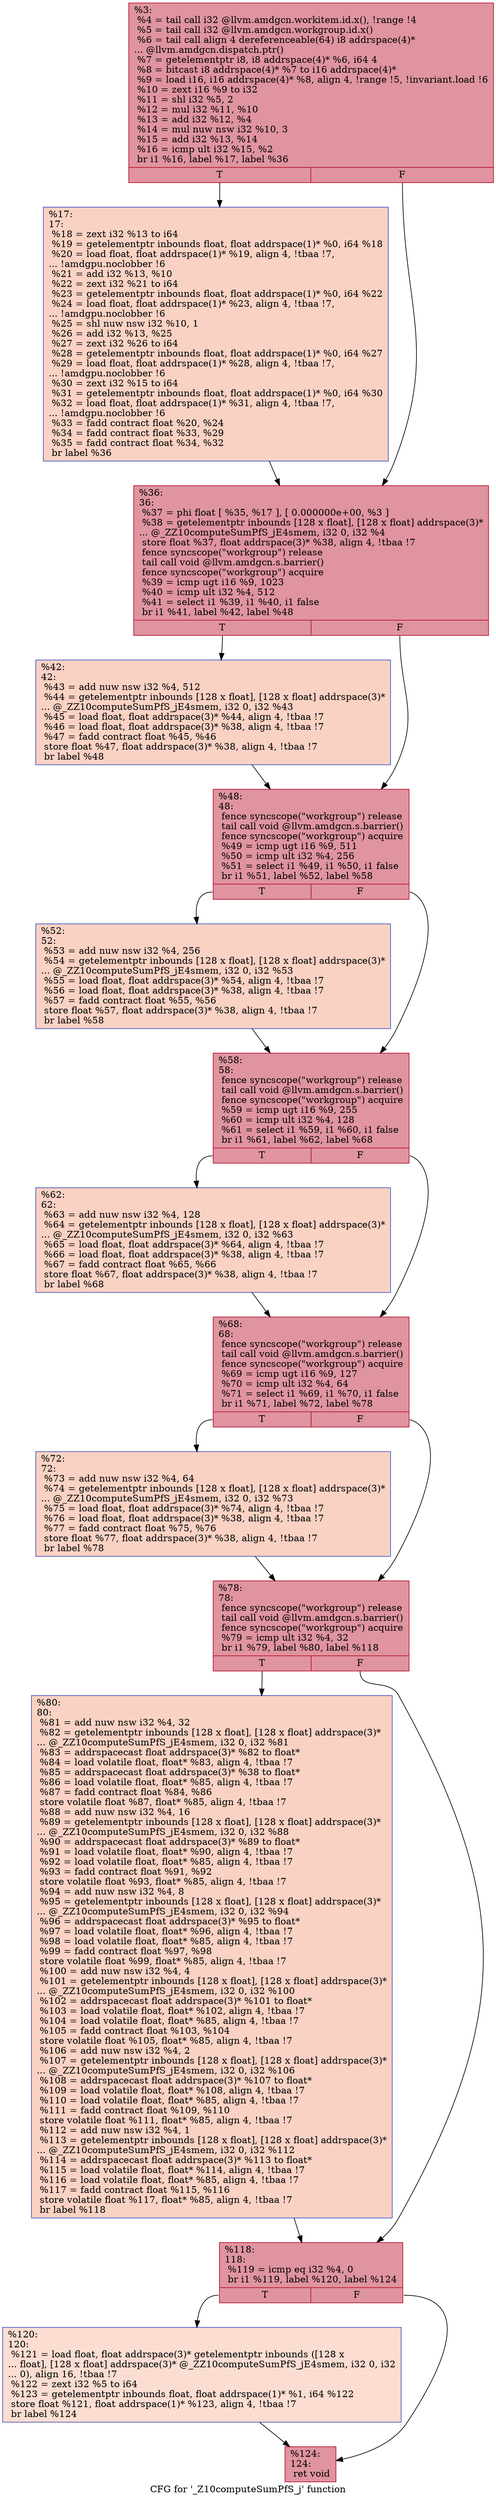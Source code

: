 digraph "CFG for '_Z10computeSumPfS_j' function" {
	label="CFG for '_Z10computeSumPfS_j' function";

	Node0x59d3940 [shape=record,color="#b70d28ff", style=filled, fillcolor="#b70d2870",label="{%3:\l  %4 = tail call i32 @llvm.amdgcn.workitem.id.x(), !range !4\l  %5 = tail call i32 @llvm.amdgcn.workgroup.id.x()\l  %6 = tail call align 4 dereferenceable(64) i8 addrspace(4)*\l... @llvm.amdgcn.dispatch.ptr()\l  %7 = getelementptr i8, i8 addrspace(4)* %6, i64 4\l  %8 = bitcast i8 addrspace(4)* %7 to i16 addrspace(4)*\l  %9 = load i16, i16 addrspace(4)* %8, align 4, !range !5, !invariant.load !6\l  %10 = zext i16 %9 to i32\l  %11 = shl i32 %5, 2\l  %12 = mul i32 %11, %10\l  %13 = add i32 %12, %4\l  %14 = mul nuw nsw i32 %10, 3\l  %15 = add i32 %13, %14\l  %16 = icmp ult i32 %15, %2\l  br i1 %16, label %17, label %36\l|{<s0>T|<s1>F}}"];
	Node0x59d3940:s0 -> Node0x59d46d0;
	Node0x59d3940:s1 -> Node0x59d5290;
	Node0x59d46d0 [shape=record,color="#3d50c3ff", style=filled, fillcolor="#f4987a70",label="{%17:\l17:                                               \l  %18 = zext i32 %13 to i64\l  %19 = getelementptr inbounds float, float addrspace(1)* %0, i64 %18\l  %20 = load float, float addrspace(1)* %19, align 4, !tbaa !7,\l... !amdgpu.noclobber !6\l  %21 = add i32 %13, %10\l  %22 = zext i32 %21 to i64\l  %23 = getelementptr inbounds float, float addrspace(1)* %0, i64 %22\l  %24 = load float, float addrspace(1)* %23, align 4, !tbaa !7,\l... !amdgpu.noclobber !6\l  %25 = shl nuw nsw i32 %10, 1\l  %26 = add i32 %13, %25\l  %27 = zext i32 %26 to i64\l  %28 = getelementptr inbounds float, float addrspace(1)* %0, i64 %27\l  %29 = load float, float addrspace(1)* %28, align 4, !tbaa !7,\l... !amdgpu.noclobber !6\l  %30 = zext i32 %15 to i64\l  %31 = getelementptr inbounds float, float addrspace(1)* %0, i64 %30\l  %32 = load float, float addrspace(1)* %31, align 4, !tbaa !7,\l... !amdgpu.noclobber !6\l  %33 = fadd contract float %20, %24\l  %34 = fadd contract float %33, %29\l  %35 = fadd contract float %34, %32\l  br label %36\l}"];
	Node0x59d46d0 -> Node0x59d5290;
	Node0x59d5290 [shape=record,color="#b70d28ff", style=filled, fillcolor="#b70d2870",label="{%36:\l36:                                               \l  %37 = phi float [ %35, %17 ], [ 0.000000e+00, %3 ]\l  %38 = getelementptr inbounds [128 x float], [128 x float] addrspace(3)*\l... @_ZZ10computeSumPfS_jE4smem, i32 0, i32 %4\l  store float %37, float addrspace(3)* %38, align 4, !tbaa !7\l  fence syncscope(\"workgroup\") release\l  tail call void @llvm.amdgcn.s.barrier()\l  fence syncscope(\"workgroup\") acquire\l  %39 = icmp ugt i16 %9, 1023\l  %40 = icmp ult i32 %4, 512\l  %41 = select i1 %39, i1 %40, i1 false\l  br i1 %41, label %42, label %48\l|{<s0>T|<s1>F}}"];
	Node0x59d5290:s0 -> Node0x59d8750;
	Node0x59d5290:s1 -> Node0x59d87e0;
	Node0x59d8750 [shape=record,color="#3d50c3ff", style=filled, fillcolor="#f4987a70",label="{%42:\l42:                                               \l  %43 = add nuw nsw i32 %4, 512\l  %44 = getelementptr inbounds [128 x float], [128 x float] addrspace(3)*\l... @_ZZ10computeSumPfS_jE4smem, i32 0, i32 %43\l  %45 = load float, float addrspace(3)* %44, align 4, !tbaa !7\l  %46 = load float, float addrspace(3)* %38, align 4, !tbaa !7\l  %47 = fadd contract float %45, %46\l  store float %47, float addrspace(3)* %38, align 4, !tbaa !7\l  br label %48\l}"];
	Node0x59d8750 -> Node0x59d87e0;
	Node0x59d87e0 [shape=record,color="#b70d28ff", style=filled, fillcolor="#b70d2870",label="{%48:\l48:                                               \l  fence syncscope(\"workgroup\") release\l  tail call void @llvm.amdgcn.s.barrier()\l  fence syncscope(\"workgroup\") acquire\l  %49 = icmp ugt i16 %9, 511\l  %50 = icmp ult i32 %4, 256\l  %51 = select i1 %49, i1 %50, i1 false\l  br i1 %51, label %52, label %58\l|{<s0>T|<s1>F}}"];
	Node0x59d87e0:s0 -> Node0x59d9090;
	Node0x59d87e0:s1 -> Node0x59d90e0;
	Node0x59d9090 [shape=record,color="#3d50c3ff", style=filled, fillcolor="#f4987a70",label="{%52:\l52:                                               \l  %53 = add nuw nsw i32 %4, 256\l  %54 = getelementptr inbounds [128 x float], [128 x float] addrspace(3)*\l... @_ZZ10computeSumPfS_jE4smem, i32 0, i32 %53\l  %55 = load float, float addrspace(3)* %54, align 4, !tbaa !7\l  %56 = load float, float addrspace(3)* %38, align 4, !tbaa !7\l  %57 = fadd contract float %55, %56\l  store float %57, float addrspace(3)* %38, align 4, !tbaa !7\l  br label %58\l}"];
	Node0x59d9090 -> Node0x59d90e0;
	Node0x59d90e0 [shape=record,color="#b70d28ff", style=filled, fillcolor="#b70d2870",label="{%58:\l58:                                               \l  fence syncscope(\"workgroup\") release\l  tail call void @llvm.amdgcn.s.barrier()\l  fence syncscope(\"workgroup\") acquire\l  %59 = icmp ugt i16 %9, 255\l  %60 = icmp ult i32 %4, 128\l  %61 = select i1 %59, i1 %60, i1 false\l  br i1 %61, label %62, label %68\l|{<s0>T|<s1>F}}"];
	Node0x59d90e0:s0 -> Node0x59d9940;
	Node0x59d90e0:s1 -> Node0x59d9990;
	Node0x59d9940 [shape=record,color="#3d50c3ff", style=filled, fillcolor="#f4987a70",label="{%62:\l62:                                               \l  %63 = add nuw nsw i32 %4, 128\l  %64 = getelementptr inbounds [128 x float], [128 x float] addrspace(3)*\l... @_ZZ10computeSumPfS_jE4smem, i32 0, i32 %63\l  %65 = load float, float addrspace(3)* %64, align 4, !tbaa !7\l  %66 = load float, float addrspace(3)* %38, align 4, !tbaa !7\l  %67 = fadd contract float %65, %66\l  store float %67, float addrspace(3)* %38, align 4, !tbaa !7\l  br label %68\l}"];
	Node0x59d9940 -> Node0x59d9990;
	Node0x59d9990 [shape=record,color="#b70d28ff", style=filled, fillcolor="#b70d2870",label="{%68:\l68:                                               \l  fence syncscope(\"workgroup\") release\l  tail call void @llvm.amdgcn.s.barrier()\l  fence syncscope(\"workgroup\") acquire\l  %69 = icmp ugt i16 %9, 127\l  %70 = icmp ult i32 %4, 64\l  %71 = select i1 %69, i1 %70, i1 false\l  br i1 %71, label %72, label %78\l|{<s0>T|<s1>F}}"];
	Node0x59d9990:s0 -> Node0x59da3c0;
	Node0x59d9990:s1 -> Node0x59da410;
	Node0x59da3c0 [shape=record,color="#3d50c3ff", style=filled, fillcolor="#f4987a70",label="{%72:\l72:                                               \l  %73 = add nuw nsw i32 %4, 64\l  %74 = getelementptr inbounds [128 x float], [128 x float] addrspace(3)*\l... @_ZZ10computeSumPfS_jE4smem, i32 0, i32 %73\l  %75 = load float, float addrspace(3)* %74, align 4, !tbaa !7\l  %76 = load float, float addrspace(3)* %38, align 4, !tbaa !7\l  %77 = fadd contract float %75, %76\l  store float %77, float addrspace(3)* %38, align 4, !tbaa !7\l  br label %78\l}"];
	Node0x59da3c0 -> Node0x59da410;
	Node0x59da410 [shape=record,color="#b70d28ff", style=filled, fillcolor="#b70d2870",label="{%78:\l78:                                               \l  fence syncscope(\"workgroup\") release\l  tail call void @llvm.amdgcn.s.barrier()\l  fence syncscope(\"workgroup\") acquire\l  %79 = icmp ult i32 %4, 32\l  br i1 %79, label %80, label %118\l|{<s0>T|<s1>F}}"];
	Node0x59da410:s0 -> Node0x59dab40;
	Node0x59da410:s1 -> Node0x59dab90;
	Node0x59dab40 [shape=record,color="#3d50c3ff", style=filled, fillcolor="#f4987a70",label="{%80:\l80:                                               \l  %81 = add nuw nsw i32 %4, 32\l  %82 = getelementptr inbounds [128 x float], [128 x float] addrspace(3)*\l... @_ZZ10computeSumPfS_jE4smem, i32 0, i32 %81\l  %83 = addrspacecast float addrspace(3)* %82 to float*\l  %84 = load volatile float, float* %83, align 4, !tbaa !7\l  %85 = addrspacecast float addrspace(3)* %38 to float*\l  %86 = load volatile float, float* %85, align 4, !tbaa !7\l  %87 = fadd contract float %84, %86\l  store volatile float %87, float* %85, align 4, !tbaa !7\l  %88 = add nuw nsw i32 %4, 16\l  %89 = getelementptr inbounds [128 x float], [128 x float] addrspace(3)*\l... @_ZZ10computeSumPfS_jE4smem, i32 0, i32 %88\l  %90 = addrspacecast float addrspace(3)* %89 to float*\l  %91 = load volatile float, float* %90, align 4, !tbaa !7\l  %92 = load volatile float, float* %85, align 4, !tbaa !7\l  %93 = fadd contract float %91, %92\l  store volatile float %93, float* %85, align 4, !tbaa !7\l  %94 = add nuw nsw i32 %4, 8\l  %95 = getelementptr inbounds [128 x float], [128 x float] addrspace(3)*\l... @_ZZ10computeSumPfS_jE4smem, i32 0, i32 %94\l  %96 = addrspacecast float addrspace(3)* %95 to float*\l  %97 = load volatile float, float* %96, align 4, !tbaa !7\l  %98 = load volatile float, float* %85, align 4, !tbaa !7\l  %99 = fadd contract float %97, %98\l  store volatile float %99, float* %85, align 4, !tbaa !7\l  %100 = add nuw nsw i32 %4, 4\l  %101 = getelementptr inbounds [128 x float], [128 x float] addrspace(3)*\l... @_ZZ10computeSumPfS_jE4smem, i32 0, i32 %100\l  %102 = addrspacecast float addrspace(3)* %101 to float*\l  %103 = load volatile float, float* %102, align 4, !tbaa !7\l  %104 = load volatile float, float* %85, align 4, !tbaa !7\l  %105 = fadd contract float %103, %104\l  store volatile float %105, float* %85, align 4, !tbaa !7\l  %106 = add nuw nsw i32 %4, 2\l  %107 = getelementptr inbounds [128 x float], [128 x float] addrspace(3)*\l... @_ZZ10computeSumPfS_jE4smem, i32 0, i32 %106\l  %108 = addrspacecast float addrspace(3)* %107 to float*\l  %109 = load volatile float, float* %108, align 4, !tbaa !7\l  %110 = load volatile float, float* %85, align 4, !tbaa !7\l  %111 = fadd contract float %109, %110\l  store volatile float %111, float* %85, align 4, !tbaa !7\l  %112 = add nuw nsw i32 %4, 1\l  %113 = getelementptr inbounds [128 x float], [128 x float] addrspace(3)*\l... @_ZZ10computeSumPfS_jE4smem, i32 0, i32 %112\l  %114 = addrspacecast float addrspace(3)* %113 to float*\l  %115 = load volatile float, float* %114, align 4, !tbaa !7\l  %116 = load volatile float, float* %85, align 4, !tbaa !7\l  %117 = fadd contract float %115, %116\l  store volatile float %117, float* %85, align 4, !tbaa !7\l  br label %118\l}"];
	Node0x59dab40 -> Node0x59dab90;
	Node0x59dab90 [shape=record,color="#b70d28ff", style=filled, fillcolor="#b70d2870",label="{%118:\l118:                                              \l  %119 = icmp eq i32 %4, 0\l  br i1 %119, label %120, label %124\l|{<s0>T|<s1>F}}"];
	Node0x59dab90:s0 -> Node0x59dc540;
	Node0x59dab90:s1 -> Node0x59dc590;
	Node0x59dc540 [shape=record,color="#3d50c3ff", style=filled, fillcolor="#f7b39670",label="{%120:\l120:                                              \l  %121 = load float, float addrspace(3)* getelementptr inbounds ([128 x\l... float], [128 x float] addrspace(3)* @_ZZ10computeSumPfS_jE4smem, i32 0, i32\l... 0), align 16, !tbaa !7\l  %122 = zext i32 %5 to i64\l  %123 = getelementptr inbounds float, float addrspace(1)* %1, i64 %122\l  store float %121, float addrspace(1)* %123, align 4, !tbaa !7\l  br label %124\l}"];
	Node0x59dc540 -> Node0x59dc590;
	Node0x59dc590 [shape=record,color="#b70d28ff", style=filled, fillcolor="#b70d2870",label="{%124:\l124:                                              \l  ret void\l}"];
}
